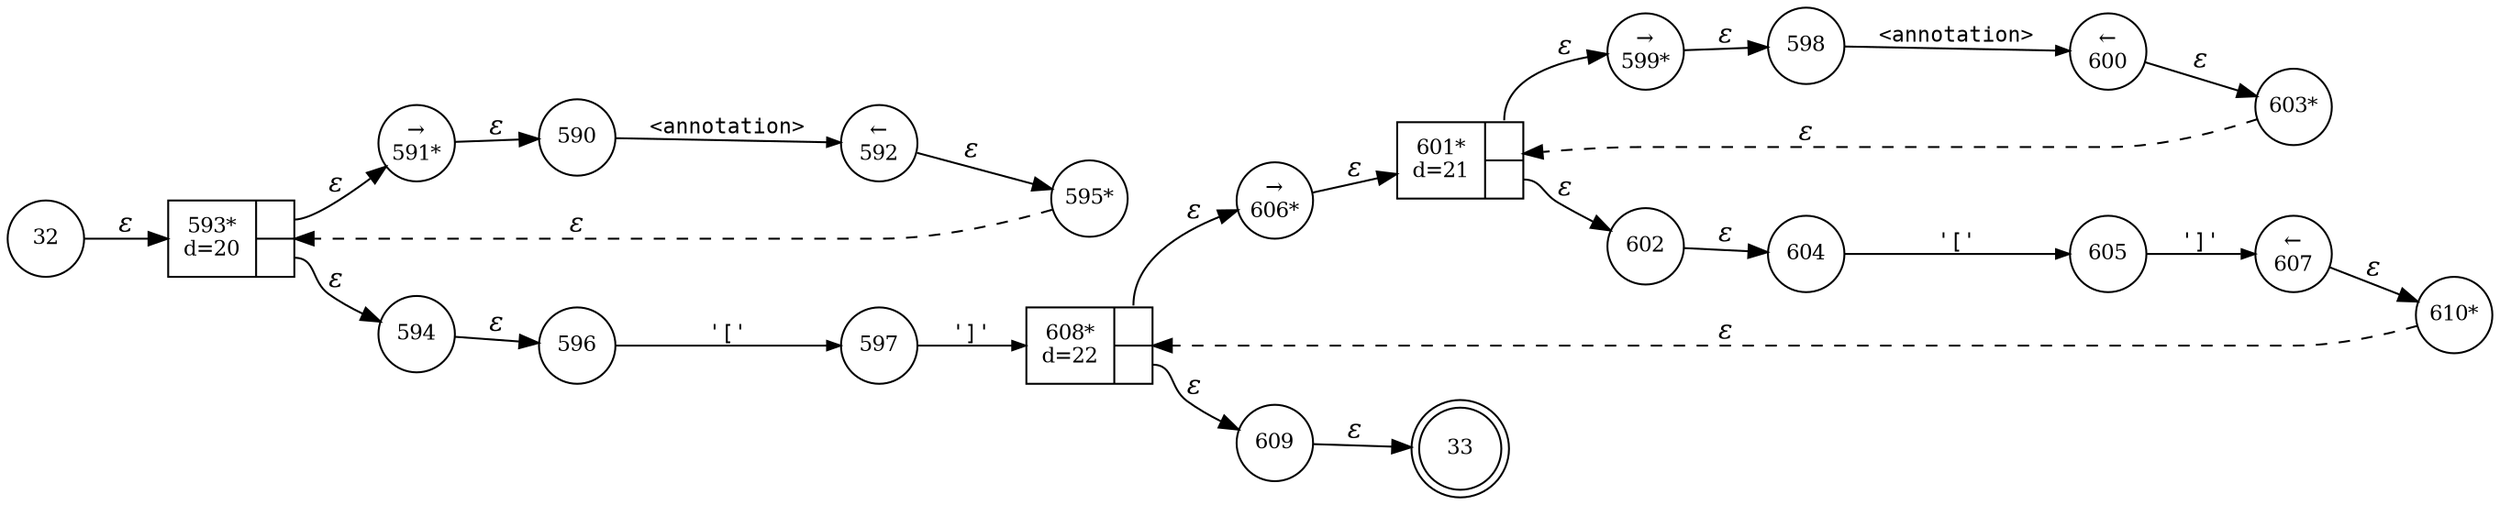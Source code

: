 digraph ATN {
rankdir=LR;
s33[fontsize=11, label="33", shape=doublecircle, fixedsize=true, width=.6];
s32[fontsize=11,label="32", shape=circle, fixedsize=true, width=.55, peripheries=1];
s608[fontsize=11,label="{608*\nd=22|{<p0>|<p1>}}", shape=record, fixedsize=false, peripheries=1];
s609[fontsize=11,label="609", shape=circle, fixedsize=true, width=.55, peripheries=1];
s610[fontsize=11,label="610*", shape=circle, fixedsize=true, width=.55, peripheries=1];
s590[fontsize=11,label="590", shape=circle, fixedsize=true, width=.55, peripheries=1];
s591[fontsize=11,label="&rarr;\n591*", shape=circle, fixedsize=true, width=.55, peripheries=1];
s592[fontsize=11,label="&larr;\n592", shape=circle, fixedsize=true, width=.55, peripheries=1];
s593[fontsize=11,label="{593*\nd=20|{<p0>|<p1>}}", shape=record, fixedsize=false, peripheries=1];
s594[fontsize=11,label="594", shape=circle, fixedsize=true, width=.55, peripheries=1];
s595[fontsize=11,label="595*", shape=circle, fixedsize=true, width=.55, peripheries=1];
s596[fontsize=11,label="596", shape=circle, fixedsize=true, width=.55, peripheries=1];
s597[fontsize=11,label="597", shape=circle, fixedsize=true, width=.55, peripheries=1];
s598[fontsize=11,label="598", shape=circle, fixedsize=true, width=.55, peripheries=1];
s599[fontsize=11,label="&rarr;\n599*", shape=circle, fixedsize=true, width=.55, peripheries=1];
s600[fontsize=11,label="&larr;\n600", shape=circle, fixedsize=true, width=.55, peripheries=1];
s601[fontsize=11,label="{601*\nd=21|{<p0>|<p1>}}", shape=record, fixedsize=false, peripheries=1];
s602[fontsize=11,label="602", shape=circle, fixedsize=true, width=.55, peripheries=1];
s603[fontsize=11,label="603*", shape=circle, fixedsize=true, width=.55, peripheries=1];
s604[fontsize=11,label="604", shape=circle, fixedsize=true, width=.55, peripheries=1];
s605[fontsize=11,label="605", shape=circle, fixedsize=true, width=.55, peripheries=1];
s606[fontsize=11,label="&rarr;\n606*", shape=circle, fixedsize=true, width=.55, peripheries=1];
s607[fontsize=11,label="&larr;\n607", shape=circle, fixedsize=true, width=.55, peripheries=1];
s32 -> s593 [fontname="Times-Italic", label="&epsilon;"];
s593:p0 -> s591 [fontname="Times-Italic", label="&epsilon;"];
s593:p1 -> s594 [fontname="Times-Italic", label="&epsilon;"];
s591 -> s590 [fontname="Times-Italic", label="&epsilon;"];
s594 -> s596 [fontname="Times-Italic", label="&epsilon;"];
s590 -> s592 [fontsize=11, fontname="Courier", arrowsize=.7, label = "<annotation>", arrowhead = normal];
s596 -> s597 [fontsize=11, fontname="Courier", arrowsize=.7, label = "'['", arrowhead = normal];
s592 -> s595 [fontname="Times-Italic", label="&epsilon;"];
s597 -> s608 [fontsize=11, fontname="Courier", arrowsize=.7, label = "']'", arrowhead = normal];
s595 -> s593 [fontname="Times-Italic", label="&epsilon;", style="dashed"];
s608:p0 -> s606 [fontname="Times-Italic", label="&epsilon;"];
s608:p1 -> s609 [fontname="Times-Italic", label="&epsilon;"];
s606 -> s601 [fontname="Times-Italic", label="&epsilon;"];
s609 -> s33 [fontname="Times-Italic", label="&epsilon;"];
s601:p0 -> s599 [fontname="Times-Italic", label="&epsilon;"];
s601:p1 -> s602 [fontname="Times-Italic", label="&epsilon;"];
s599 -> s598 [fontname="Times-Italic", label="&epsilon;"];
s602 -> s604 [fontname="Times-Italic", label="&epsilon;"];
s598 -> s600 [fontsize=11, fontname="Courier", arrowsize=.7, label = "<annotation>", arrowhead = normal];
s604 -> s605 [fontsize=11, fontname="Courier", arrowsize=.7, label = "'['", arrowhead = normal];
s600 -> s603 [fontname="Times-Italic", label="&epsilon;"];
s605 -> s607 [fontsize=11, fontname="Courier", arrowsize=.7, label = "']'", arrowhead = normal];
s603 -> s601 [fontname="Times-Italic", label="&epsilon;", style="dashed"];
s607 -> s610 [fontname="Times-Italic", label="&epsilon;"];
s610 -> s608 [fontname="Times-Italic", label="&epsilon;", style="dashed"];
}